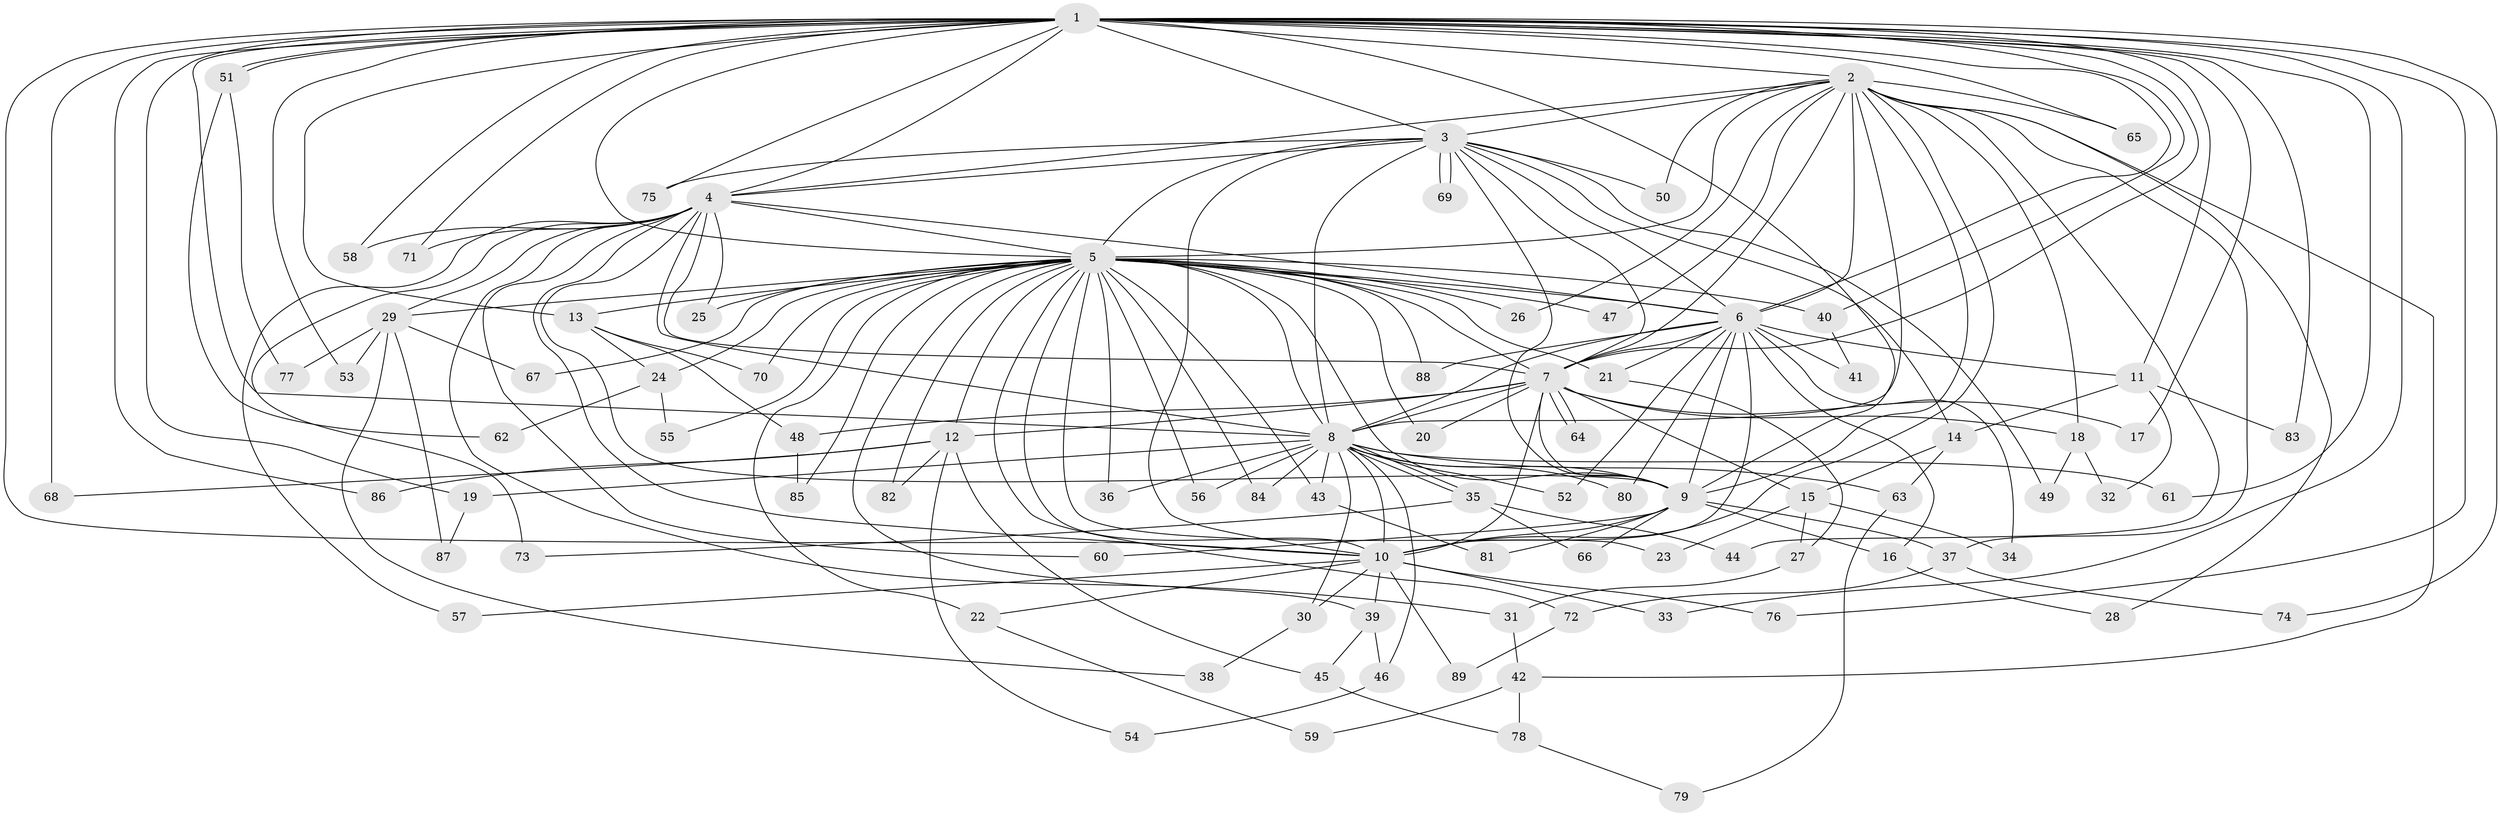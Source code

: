 // coarse degree distribution, {24: 0.016129032258064516, 17: 0.06451612903225806, 15: 0.016129032258064516, 27: 0.016129032258064516, 22: 0.016129032258064516, 13: 0.016129032258064516, 14: 0.016129032258064516, 4: 0.04838709677419355, 7: 0.03225806451612903, 5: 0.06451612903225806, 6: 0.016129032258064516, 3: 0.14516129032258066, 2: 0.532258064516129}
// Generated by graph-tools (version 1.1) at 2025/17/03/04/25 18:17:45]
// undirected, 89 vertices, 203 edges
graph export_dot {
graph [start="1"]
  node [color=gray90,style=filled];
  1;
  2;
  3;
  4;
  5;
  6;
  7;
  8;
  9;
  10;
  11;
  12;
  13;
  14;
  15;
  16;
  17;
  18;
  19;
  20;
  21;
  22;
  23;
  24;
  25;
  26;
  27;
  28;
  29;
  30;
  31;
  32;
  33;
  34;
  35;
  36;
  37;
  38;
  39;
  40;
  41;
  42;
  43;
  44;
  45;
  46;
  47;
  48;
  49;
  50;
  51;
  52;
  53;
  54;
  55;
  56;
  57;
  58;
  59;
  60;
  61;
  62;
  63;
  64;
  65;
  66;
  67;
  68;
  69;
  70;
  71;
  72;
  73;
  74;
  75;
  76;
  77;
  78;
  79;
  80;
  81;
  82;
  83;
  84;
  85;
  86;
  87;
  88;
  89;
  1 -- 2;
  1 -- 3;
  1 -- 4;
  1 -- 5;
  1 -- 6;
  1 -- 7;
  1 -- 8;
  1 -- 9;
  1 -- 10;
  1 -- 11;
  1 -- 13;
  1 -- 17;
  1 -- 19;
  1 -- 33;
  1 -- 40;
  1 -- 51;
  1 -- 51;
  1 -- 53;
  1 -- 58;
  1 -- 61;
  1 -- 65;
  1 -- 68;
  1 -- 71;
  1 -- 74;
  1 -- 75;
  1 -- 76;
  1 -- 83;
  1 -- 86;
  2 -- 3;
  2 -- 4;
  2 -- 5;
  2 -- 6;
  2 -- 7;
  2 -- 8;
  2 -- 9;
  2 -- 10;
  2 -- 18;
  2 -- 26;
  2 -- 28;
  2 -- 37;
  2 -- 42;
  2 -- 44;
  2 -- 47;
  2 -- 50;
  2 -- 65;
  3 -- 4;
  3 -- 5;
  3 -- 6;
  3 -- 7;
  3 -- 8;
  3 -- 9;
  3 -- 10;
  3 -- 14;
  3 -- 49;
  3 -- 50;
  3 -- 69;
  3 -- 69;
  3 -- 75;
  4 -- 5;
  4 -- 6;
  4 -- 7;
  4 -- 8;
  4 -- 9;
  4 -- 10;
  4 -- 25;
  4 -- 29;
  4 -- 31;
  4 -- 57;
  4 -- 58;
  4 -- 60;
  4 -- 71;
  4 -- 73;
  5 -- 6;
  5 -- 7;
  5 -- 8;
  5 -- 9;
  5 -- 10;
  5 -- 12;
  5 -- 13;
  5 -- 20;
  5 -- 21;
  5 -- 22;
  5 -- 23;
  5 -- 24;
  5 -- 25;
  5 -- 26;
  5 -- 29;
  5 -- 36;
  5 -- 39;
  5 -- 40;
  5 -- 43;
  5 -- 47;
  5 -- 55;
  5 -- 56;
  5 -- 67;
  5 -- 70;
  5 -- 72;
  5 -- 82;
  5 -- 84;
  5 -- 85;
  5 -- 88;
  6 -- 7;
  6 -- 8;
  6 -- 9;
  6 -- 10;
  6 -- 11;
  6 -- 16;
  6 -- 21;
  6 -- 34;
  6 -- 41;
  6 -- 52;
  6 -- 80;
  6 -- 88;
  7 -- 8;
  7 -- 9;
  7 -- 10;
  7 -- 12;
  7 -- 15;
  7 -- 17;
  7 -- 18;
  7 -- 20;
  7 -- 48;
  7 -- 64;
  7 -- 64;
  8 -- 9;
  8 -- 10;
  8 -- 19;
  8 -- 30;
  8 -- 35;
  8 -- 35;
  8 -- 36;
  8 -- 43;
  8 -- 46;
  8 -- 52;
  8 -- 56;
  8 -- 61;
  8 -- 63;
  8 -- 80;
  8 -- 84;
  9 -- 10;
  9 -- 16;
  9 -- 37;
  9 -- 60;
  9 -- 66;
  9 -- 81;
  10 -- 22;
  10 -- 30;
  10 -- 33;
  10 -- 39;
  10 -- 57;
  10 -- 76;
  10 -- 89;
  11 -- 14;
  11 -- 32;
  11 -- 83;
  12 -- 45;
  12 -- 54;
  12 -- 68;
  12 -- 82;
  12 -- 86;
  13 -- 24;
  13 -- 48;
  13 -- 70;
  14 -- 15;
  14 -- 63;
  15 -- 23;
  15 -- 27;
  15 -- 34;
  16 -- 28;
  18 -- 32;
  18 -- 49;
  19 -- 87;
  21 -- 27;
  22 -- 59;
  24 -- 55;
  24 -- 62;
  27 -- 31;
  29 -- 38;
  29 -- 53;
  29 -- 67;
  29 -- 77;
  29 -- 87;
  30 -- 38;
  31 -- 42;
  35 -- 44;
  35 -- 66;
  35 -- 73;
  37 -- 72;
  37 -- 74;
  39 -- 45;
  39 -- 46;
  40 -- 41;
  42 -- 59;
  42 -- 78;
  43 -- 81;
  45 -- 78;
  46 -- 54;
  48 -- 85;
  51 -- 62;
  51 -- 77;
  63 -- 79;
  72 -- 89;
  78 -- 79;
}
